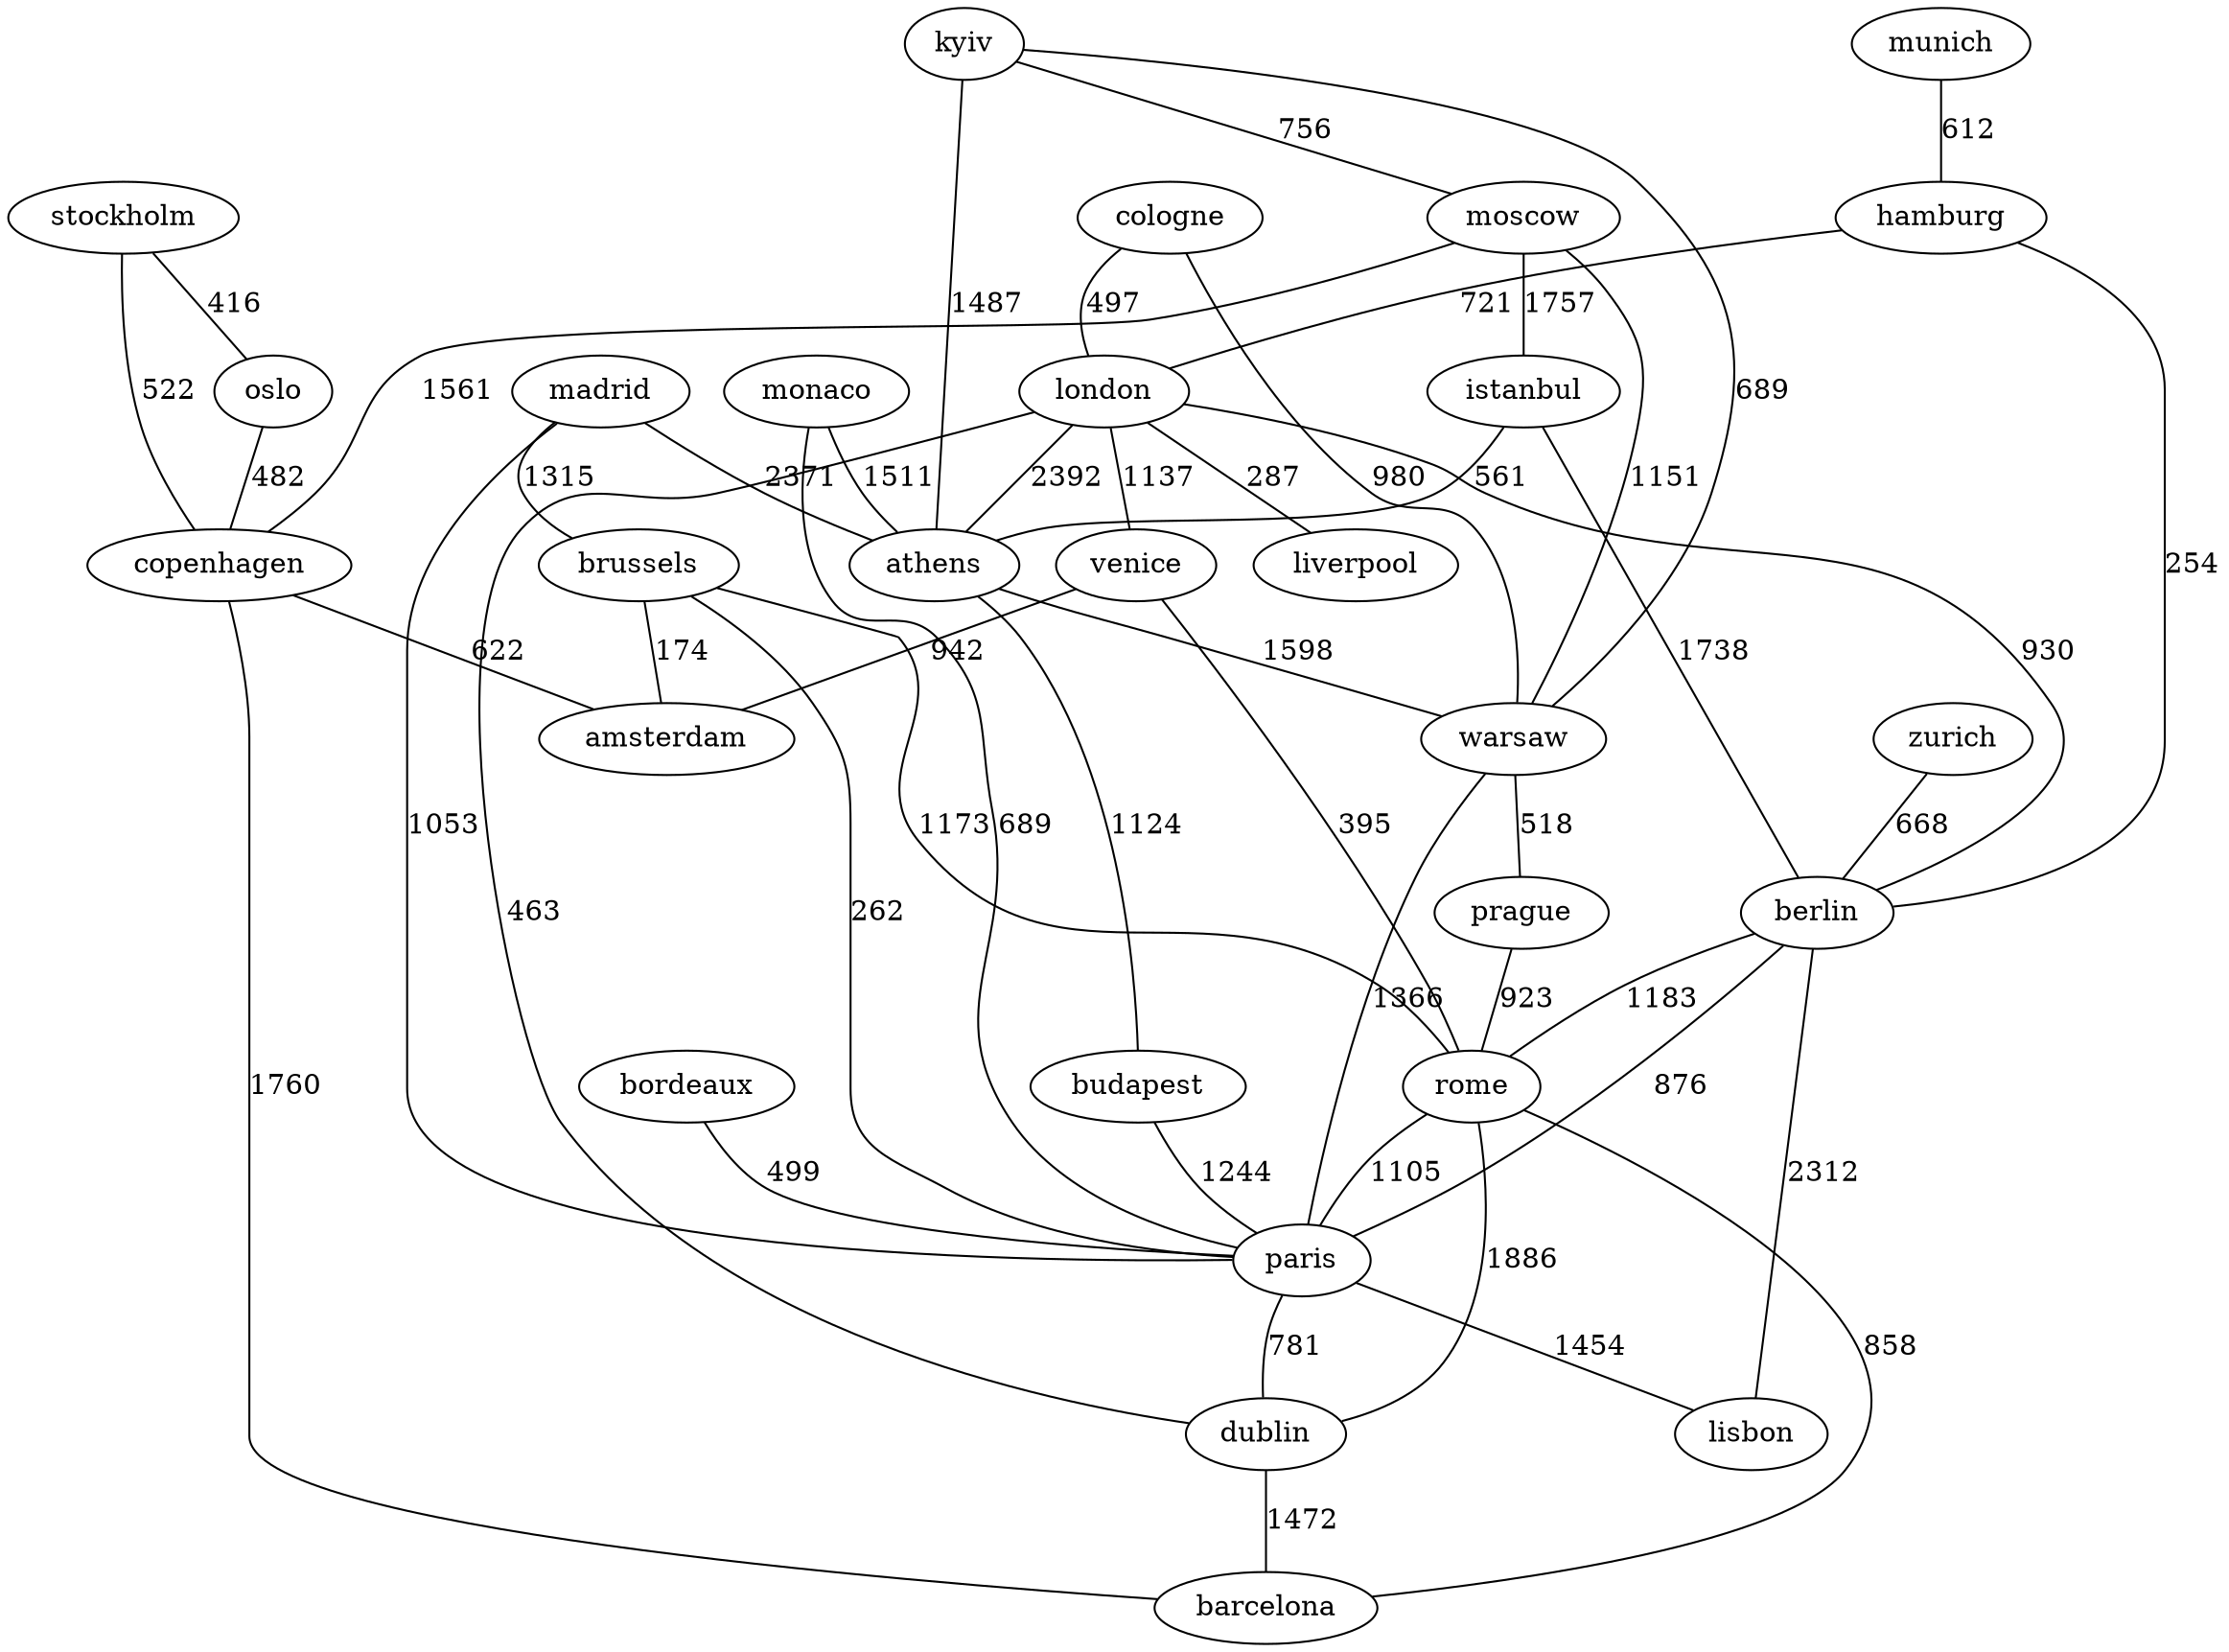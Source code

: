 strict graph "" {
	moscow -- istanbul	[label=1757,
		weight=1757];
	moscow -- warsaw	[label=1151,
		weight=1151];
	moscow -- copenhagen	[label=1561,
		weight=1561];
	istanbul -- berlin	[label=1738,
		weight=1738];
	istanbul -- athens	[label=561,
		weight=561];
	london -- berlin	[label=930,
		weight=930];
	london -- athens	[label=2392,
		weight=2392];
	london -- dublin	[label=463,
		weight=463];
	london -- liverpool	[label=287,
		weight=287];
	london -- venice	[label=1137,
		weight=1137];
	paris -- dublin	[label=781,
		weight=781];
	paris -- lisbon	[label=1454,
		weight=1454];
	madrid -- paris	[label=1053,
		weight=1053];
	madrid -- brussels	[label=1315,
		weight=1315];
	madrid -- athens	[label=2371,
		weight=2371];
	berlin -- paris	[label=876,
		weight=876];
	berlin -- rome	[label=1183,
		weight=1183];
	berlin -- lisbon	[label=2312,
		weight=2312];
	kyiv -- moscow	[label=756,
		weight=756];
	kyiv -- warsaw	[label=689,
		weight=689];
	kyiv -- athens	[label=1487,
		weight=1487];
	rome -- paris	[label=1105,
		weight=1105];
	rome -- barcelona	[label=858,
		weight=858];
	rome -- dublin	[label=1886,
		weight=1886];
	hamburg -- london	[label=721,
		weight=721];
	hamburg -- berlin	[label=254,
		weight=254];
	warsaw -- paris	[label=1366,
		weight=1366];
	warsaw -- prague	[label=518,
		weight=518];
	brussels -- paris	[label=262,
		weight=262];
	brussels -- rome	[label=1173,
		weight=1173];
	brussels -- amsterdam	[label=174,
		weight=174];
	budapest -- paris	[label=1244,
		weight=1244];
	munich -- hamburg	[label=612,
		weight=612];
	prague -- rome	[label=923,
		weight=923];
	copenhagen -- barcelona	[label=1760,
		weight=1760];
	copenhagen -- amsterdam	[label=622,
		weight=622];
	cologne -- london	[label=497,
		weight=497];
	cologne -- warsaw	[label=980,
		weight=980];
	stockholm -- copenhagen	[label=522,
		weight=522];
	stockholm -- oslo	[label=416,
		weight=416];
	oslo -- copenhagen	[label=482,
		weight=482];
	athens -- warsaw	[label=1598,
		weight=1598];
	athens -- budapest	[label=1124,
		weight=1124];
	dublin -- barcelona	[label=1472,
		weight=1472];
	monaco -- paris	[label=689,
		weight=689];
	monaco -- athens	[label=1511,
		weight=1511];
	zurich -- berlin	[label=668,
		weight=668];
	bordeaux -- paris	[label=499,
		weight=499];
	venice -- rome	[label=395,
		weight=395];
	venice -- amsterdam	[label=942,
		weight=942];
}
